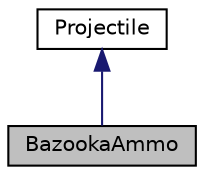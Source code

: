digraph "BazookaAmmo"
{
  edge [fontname="Helvetica",fontsize="10",labelfontname="Helvetica",labelfontsize="10"];
  node [fontname="Helvetica",fontsize="10",shape=record];
  Node1 [label="BazookaAmmo",height=0.2,width=0.4,color="black", fillcolor="grey75", style="filled", fontcolor="black"];
  Node2 -> Node1 [dir="back",color="midnightblue",fontsize="10",style="solid",fontname="Helvetica"];
  Node2 [label="Projectile",height=0.2,width=0.4,color="black", fillcolor="white", style="filled",URL="$classProjectile.html",tooltip="A virtual Projectile class for different projectile types to inherit from. "];
}
